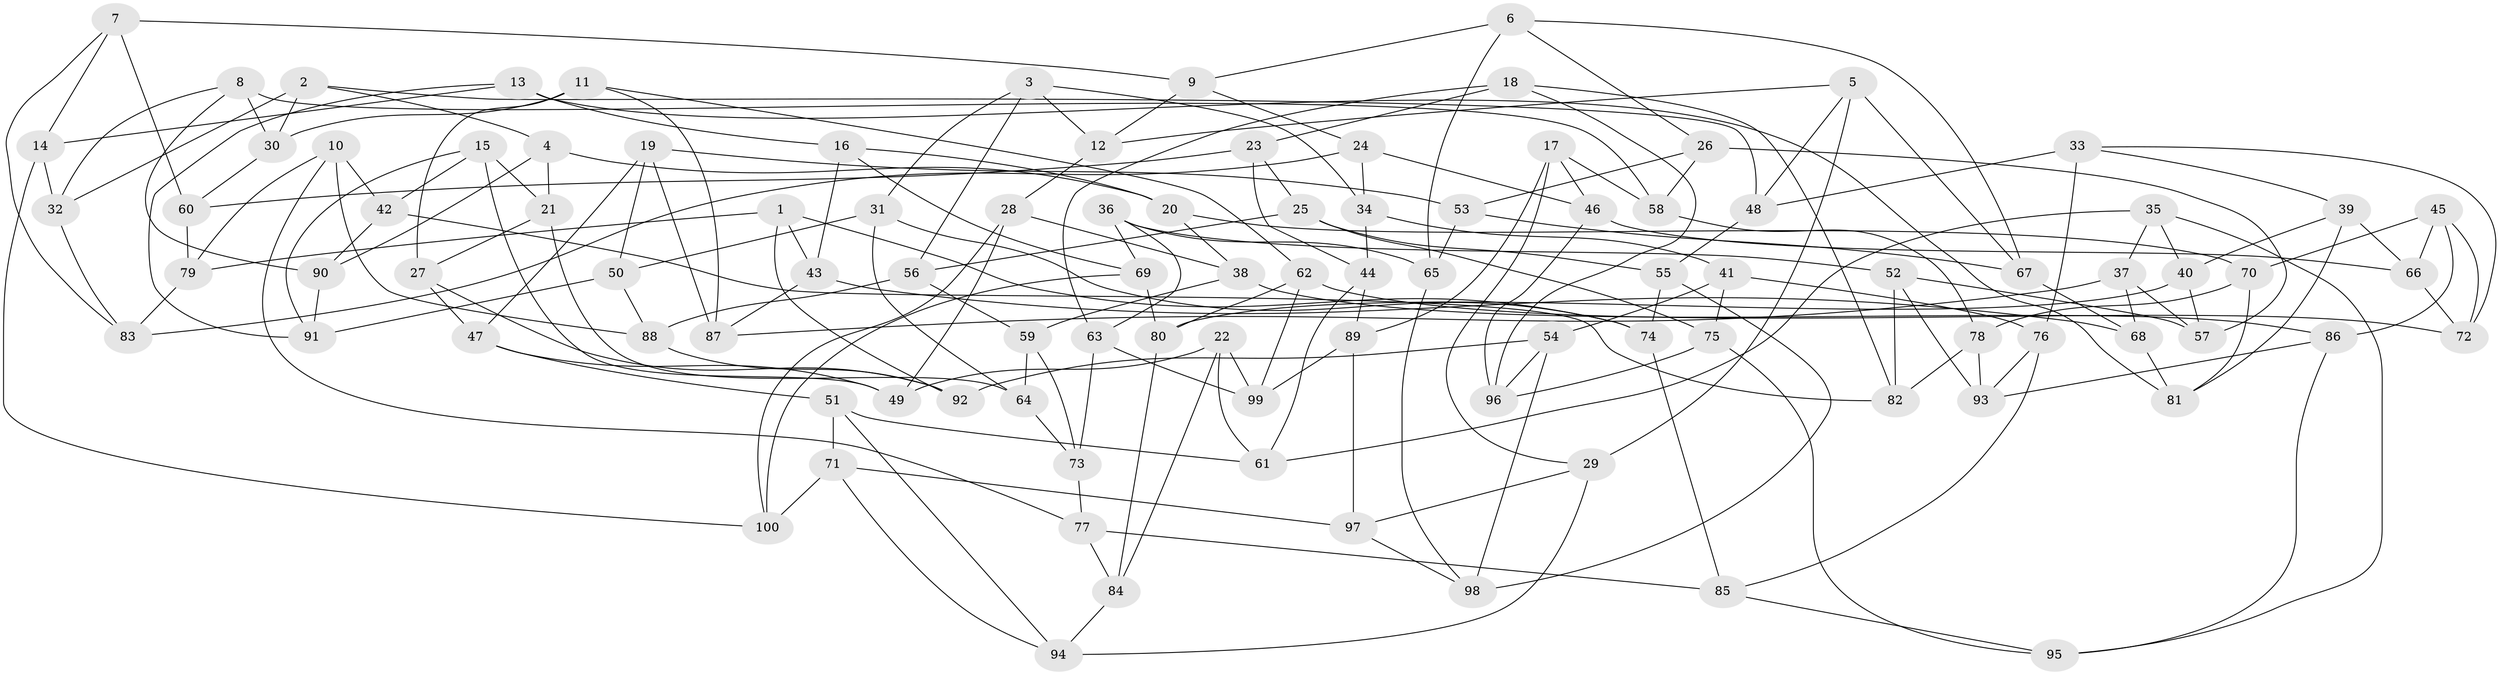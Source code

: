 // Generated by graph-tools (version 1.1) at 2025/11/02/21/25 10:11:17]
// undirected, 100 vertices, 200 edges
graph export_dot {
graph [start="1"]
  node [color=gray90,style=filled];
  1;
  2;
  3;
  4;
  5;
  6;
  7;
  8;
  9;
  10;
  11;
  12;
  13;
  14;
  15;
  16;
  17;
  18;
  19;
  20;
  21;
  22;
  23;
  24;
  25;
  26;
  27;
  28;
  29;
  30;
  31;
  32;
  33;
  34;
  35;
  36;
  37;
  38;
  39;
  40;
  41;
  42;
  43;
  44;
  45;
  46;
  47;
  48;
  49;
  50;
  51;
  52;
  53;
  54;
  55;
  56;
  57;
  58;
  59;
  60;
  61;
  62;
  63;
  64;
  65;
  66;
  67;
  68;
  69;
  70;
  71;
  72;
  73;
  74;
  75;
  76;
  77;
  78;
  79;
  80;
  81;
  82;
  83;
  84;
  85;
  86;
  87;
  88;
  89;
  90;
  91;
  92;
  93;
  94;
  95;
  96;
  97;
  98;
  99;
  100;
  1 -- 43;
  1 -- 92;
  1 -- 79;
  1 -- 74;
  2 -- 4;
  2 -- 48;
  2 -- 32;
  2 -- 30;
  3 -- 34;
  3 -- 31;
  3 -- 12;
  3 -- 56;
  4 -- 21;
  4 -- 20;
  4 -- 90;
  5 -- 67;
  5 -- 48;
  5 -- 29;
  5 -- 12;
  6 -- 67;
  6 -- 26;
  6 -- 9;
  6 -- 65;
  7 -- 9;
  7 -- 60;
  7 -- 14;
  7 -- 83;
  8 -- 32;
  8 -- 58;
  8 -- 30;
  8 -- 90;
  9 -- 12;
  9 -- 24;
  10 -- 79;
  10 -- 42;
  10 -- 77;
  10 -- 88;
  11 -- 27;
  11 -- 30;
  11 -- 62;
  11 -- 87;
  12 -- 28;
  13 -- 14;
  13 -- 81;
  13 -- 91;
  13 -- 16;
  14 -- 100;
  14 -- 32;
  15 -- 91;
  15 -- 21;
  15 -- 49;
  15 -- 42;
  16 -- 20;
  16 -- 43;
  16 -- 69;
  17 -- 29;
  17 -- 58;
  17 -- 89;
  17 -- 46;
  18 -- 96;
  18 -- 63;
  18 -- 23;
  18 -- 82;
  19 -- 47;
  19 -- 53;
  19 -- 87;
  19 -- 50;
  20 -- 38;
  20 -- 70;
  21 -- 27;
  21 -- 64;
  22 -- 99;
  22 -- 84;
  22 -- 49;
  22 -- 61;
  23 -- 44;
  23 -- 60;
  23 -- 25;
  24 -- 34;
  24 -- 46;
  24 -- 83;
  25 -- 55;
  25 -- 56;
  25 -- 75;
  26 -- 58;
  26 -- 53;
  26 -- 57;
  27 -- 47;
  27 -- 92;
  28 -- 49;
  28 -- 100;
  28 -- 38;
  29 -- 94;
  29 -- 97;
  30 -- 60;
  31 -- 74;
  31 -- 50;
  31 -- 64;
  32 -- 83;
  33 -- 76;
  33 -- 48;
  33 -- 72;
  33 -- 39;
  34 -- 41;
  34 -- 44;
  35 -- 61;
  35 -- 37;
  35 -- 40;
  35 -- 95;
  36 -- 65;
  36 -- 69;
  36 -- 63;
  36 -- 52;
  37 -- 57;
  37 -- 87;
  37 -- 68;
  38 -- 59;
  38 -- 86;
  39 -- 40;
  39 -- 81;
  39 -- 66;
  40 -- 80;
  40 -- 57;
  41 -- 75;
  41 -- 76;
  41 -- 54;
  42 -- 90;
  42 -- 82;
  43 -- 68;
  43 -- 87;
  44 -- 61;
  44 -- 89;
  45 -- 72;
  45 -- 86;
  45 -- 70;
  45 -- 66;
  46 -- 96;
  46 -- 66;
  47 -- 49;
  47 -- 51;
  48 -- 55;
  50 -- 91;
  50 -- 88;
  51 -- 61;
  51 -- 71;
  51 -- 94;
  52 -- 82;
  52 -- 93;
  52 -- 57;
  53 -- 67;
  53 -- 65;
  54 -- 96;
  54 -- 98;
  54 -- 92;
  55 -- 98;
  55 -- 74;
  56 -- 88;
  56 -- 59;
  58 -- 78;
  59 -- 64;
  59 -- 73;
  60 -- 79;
  62 -- 80;
  62 -- 72;
  62 -- 99;
  63 -- 73;
  63 -- 99;
  64 -- 73;
  65 -- 98;
  66 -- 72;
  67 -- 68;
  68 -- 81;
  69 -- 80;
  69 -- 100;
  70 -- 78;
  70 -- 81;
  71 -- 100;
  71 -- 94;
  71 -- 97;
  73 -- 77;
  74 -- 85;
  75 -- 95;
  75 -- 96;
  76 -- 93;
  76 -- 85;
  77 -- 85;
  77 -- 84;
  78 -- 82;
  78 -- 93;
  79 -- 83;
  80 -- 84;
  84 -- 94;
  85 -- 95;
  86 -- 93;
  86 -- 95;
  88 -- 92;
  89 -- 97;
  89 -- 99;
  90 -- 91;
  97 -- 98;
}
